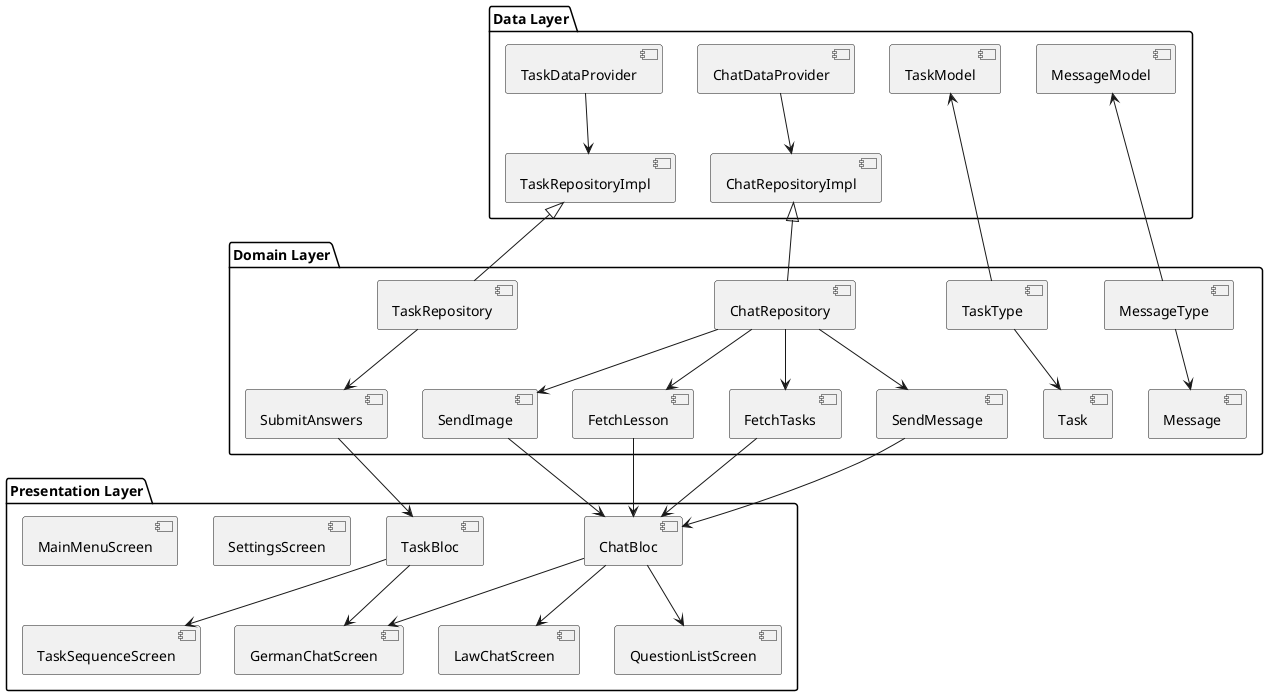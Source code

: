 @startuml

package "Data Layer" {
    [MessageModel]
    [TaskModel]
    [ChatDataProvider]
    [TaskDataProvider]
    [ChatRepositoryImpl]
    [TaskRepositoryImpl]
}

package "Domain Layer" {
    [ChatRepository]
    [TaskRepository]
    [SendMessage]
    [SendImage]
    [FetchLesson]
    [FetchTasks]
    [SubmitAnswers]
    [Message]
    [Task]
    [TaskType]
    [MessageType]
}

package "Presentation Layer" {
    [ChatBloc]
    [TaskBloc]
    [LawChatScreen]
    [GermanChatScreen]
    [SettingsScreen]
    [TaskSequenceScreen]
    [MainMenuScreen]
    [QuestionListScreen]
}

[ChatRepositoryImpl] <|-- [ChatRepository]
[TaskRepositoryImpl] <|-- [TaskRepository]

[ChatRepository] --> [SendMessage]
[ChatRepository] --> [SendImage]
[ChatRepository] --> [FetchLesson]
[ChatRepository] --> [FetchTasks]
[TaskRepository] --> [SubmitAnswers]

[SendMessage] --> [ChatBloc]
[SendImage] --> [ChatBloc]
[FetchLesson] --> [ChatBloc]
[FetchTasks] --> [ChatBloc]
[SubmitAnswers] --> [TaskBloc]

[ChatDataProvider] --> [ChatRepositoryImpl]
[TaskDataProvider] --> [TaskRepositoryImpl]

[MessageType] --> [MessageModel]
[MessageType] --> [Message]
[TaskType] --> [TaskModel]
[TaskType] --> [Task]

[ChatBloc] --> [LawChatScreen]
[ChatBloc] --> [GermanChatScreen]
[ChatBloc] --> [QuestionListScreen]
[TaskBloc] --> [GermanChatScreen]
[TaskBloc] --> [TaskSequenceScreen]

@enduml